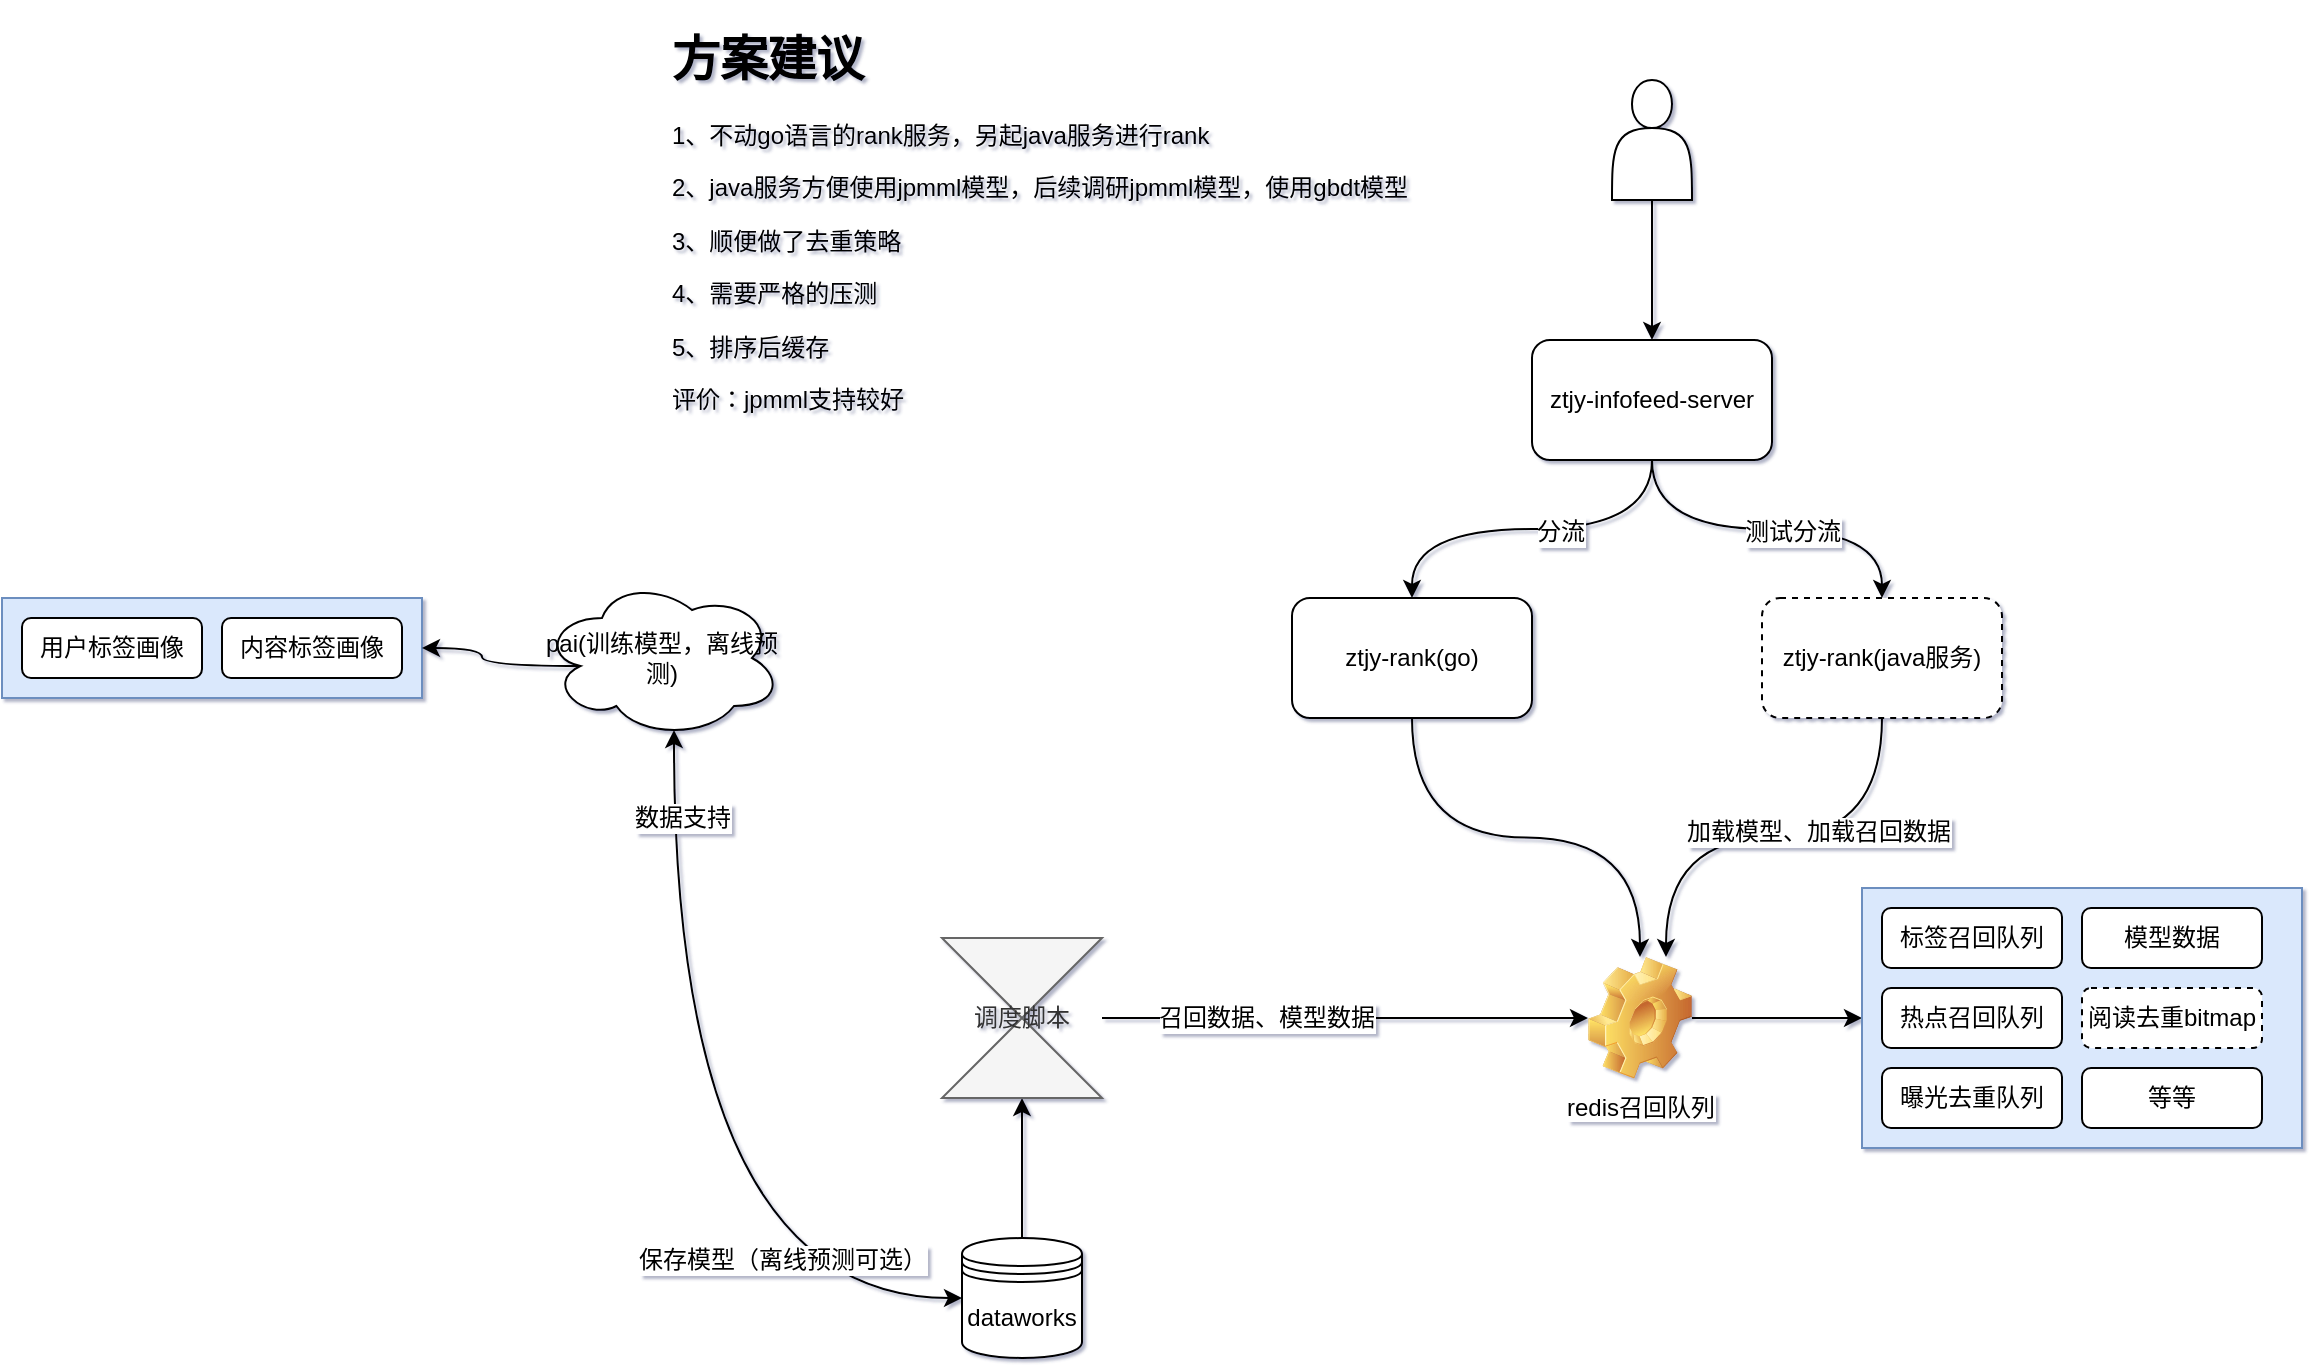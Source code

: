 <mxfile version="12.5.1" type="github">
  <diagram id="NLZLTCQ2kzsotbfR8RQm" name="第 1 页">
    <mxGraphModel dx="1824" dy="1012" grid="1" gridSize="10" guides="1" tooltips="1" connect="1" arrows="1" fold="1" page="0" pageScale="1" pageWidth="827" pageHeight="1169" background="none" math="0" shadow="1">
      <root>
        <mxCell id="0"/>
        <mxCell id="1" parent="0"/>
        <mxCell id="Hb7Wb0ZfLb483x7BZa_l-69" value="" style="rounded=0;whiteSpace=wrap;html=1;shadow=0;strokeColor=#6c8ebf;fillColor=#dae8fc;" vertex="1" parent="1">
          <mxGeometry x="-740" y="150" width="210" height="50" as="geometry"/>
        </mxCell>
        <mxCell id="Hb7Wb0ZfLb483x7BZa_l-23" style="edgeStyle=orthogonalEdgeStyle;curved=1;rounded=0;orthogonalLoop=1;jettySize=auto;html=1;exitX=0.5;exitY=0;exitDx=0;exitDy=0;entryX=0.5;entryY=1;entryDx=0;entryDy=0;" edge="1" parent="1" source="Hb7Wb0ZfLb483x7BZa_l-1" target="Hb7Wb0ZfLb483x7BZa_l-15">
          <mxGeometry relative="1" as="geometry"/>
        </mxCell>
        <mxCell id="Hb7Wb0ZfLb483x7BZa_l-1" value="dataworks" style="shape=datastore;whiteSpace=wrap;html=1;" vertex="1" parent="1">
          <mxGeometry x="-260" y="470" width="60" height="60" as="geometry"/>
        </mxCell>
        <mxCell id="Hb7Wb0ZfLb483x7BZa_l-7" value="" style="edgeStyle=orthogonalEdgeStyle;rounded=0;orthogonalLoop=1;jettySize=auto;html=1;" edge="1" parent="1" source="Hb7Wb0ZfLb483x7BZa_l-3" target="Hb7Wb0ZfLb483x7BZa_l-6">
          <mxGeometry relative="1" as="geometry"/>
        </mxCell>
        <mxCell id="Hb7Wb0ZfLb483x7BZa_l-3" value="" style="shape=actor;whiteSpace=wrap;html=1;" vertex="1" parent="1">
          <mxGeometry x="65" y="-109" width="40" height="60" as="geometry"/>
        </mxCell>
        <mxCell id="Hb7Wb0ZfLb483x7BZa_l-11" style="edgeStyle=orthogonalEdgeStyle;rounded=0;orthogonalLoop=1;jettySize=auto;html=1;exitX=0.5;exitY=1;exitDx=0;exitDy=0;entryX=0.5;entryY=0;entryDx=0;entryDy=0;curved=1;" edge="1" parent="1" source="Hb7Wb0ZfLb483x7BZa_l-6" target="Hb7Wb0ZfLb483x7BZa_l-10">
          <mxGeometry relative="1" as="geometry"/>
        </mxCell>
        <mxCell id="Hb7Wb0ZfLb483x7BZa_l-12" value="分流" style="text;html=1;align=center;verticalAlign=middle;resizable=0;points=[];labelBackgroundColor=#ffffff;" vertex="1" connectable="0" parent="Hb7Wb0ZfLb483x7BZa_l-11">
          <mxGeometry x="-0.287" y="1" relative="1" as="geometry">
            <mxPoint x="-13" as="offset"/>
          </mxGeometry>
        </mxCell>
        <mxCell id="Hb7Wb0ZfLb483x7BZa_l-21" style="edgeStyle=orthogonalEdgeStyle;curved=1;rounded=0;orthogonalLoop=1;jettySize=auto;html=1;exitX=0.5;exitY=1;exitDx=0;exitDy=0;" edge="1" parent="1" source="Hb7Wb0ZfLb483x7BZa_l-6" target="Hb7Wb0ZfLb483x7BZa_l-13">
          <mxGeometry relative="1" as="geometry"/>
        </mxCell>
        <mxCell id="Hb7Wb0ZfLb483x7BZa_l-22" value="测试分流" style="text;html=1;align=center;verticalAlign=middle;resizable=0;points=[];labelBackgroundColor=#ffffff;" vertex="1" connectable="0" parent="Hb7Wb0ZfLb483x7BZa_l-21">
          <mxGeometry x="0.133" y="-1" relative="1" as="geometry">
            <mxPoint as="offset"/>
          </mxGeometry>
        </mxCell>
        <mxCell id="Hb7Wb0ZfLb483x7BZa_l-6" value="ztjy-infofeed-server" style="rounded=1;whiteSpace=wrap;html=1;" vertex="1" parent="1">
          <mxGeometry x="25" y="21" width="120" height="60" as="geometry"/>
        </mxCell>
        <mxCell id="Hb7Wb0ZfLb483x7BZa_l-24" style="edgeStyle=orthogonalEdgeStyle;curved=1;rounded=0;orthogonalLoop=1;jettySize=auto;html=1;exitX=0.5;exitY=1;exitDx=0;exitDy=0;" edge="1" parent="1" source="Hb7Wb0ZfLb483x7BZa_l-10" target="Hb7Wb0ZfLb483x7BZa_l-14">
          <mxGeometry relative="1" as="geometry"/>
        </mxCell>
        <mxCell id="Hb7Wb0ZfLb483x7BZa_l-10" value="ztjy-rank(go)" style="rounded=1;whiteSpace=wrap;html=1;" vertex="1" parent="1">
          <mxGeometry x="-95" y="150" width="120" height="60" as="geometry"/>
        </mxCell>
        <mxCell id="Hb7Wb0ZfLb483x7BZa_l-25" style="edgeStyle=orthogonalEdgeStyle;curved=1;rounded=0;orthogonalLoop=1;jettySize=auto;html=1;exitX=0.5;exitY=1;exitDx=0;exitDy=0;entryX=0.75;entryY=0;entryDx=0;entryDy=0;" edge="1" parent="1" source="Hb7Wb0ZfLb483x7BZa_l-13" target="Hb7Wb0ZfLb483x7BZa_l-14">
          <mxGeometry relative="1" as="geometry"/>
        </mxCell>
        <mxCell id="Hb7Wb0ZfLb483x7BZa_l-33" value="加载模型、加载召回数据" style="text;html=1;align=center;verticalAlign=middle;resizable=0;points=[];labelBackgroundColor=#ffffff;" vertex="1" connectable="0" parent="Hb7Wb0ZfLb483x7BZa_l-25">
          <mxGeometry x="-0.503" y="-32" relative="1" as="geometry">
            <mxPoint as="offset"/>
          </mxGeometry>
        </mxCell>
        <mxCell id="Hb7Wb0ZfLb483x7BZa_l-13" value="ztjy-rank(java服务)" style="rounded=1;whiteSpace=wrap;html=1;dashed=1;" vertex="1" parent="1">
          <mxGeometry x="140" y="150" width="120" height="60" as="geometry"/>
        </mxCell>
        <mxCell id="Hb7Wb0ZfLb483x7BZa_l-61" style="edgeStyle=none;rounded=0;orthogonalLoop=1;jettySize=auto;html=1;exitX=1;exitY=0.5;exitDx=0;exitDy=0;entryX=0;entryY=0.5;entryDx=0;entryDy=0;fontColor=#000000;" edge="1" parent="1" source="Hb7Wb0ZfLb483x7BZa_l-14" target="Hb7Wb0ZfLb483x7BZa_l-58">
          <mxGeometry relative="1" as="geometry"/>
        </mxCell>
        <mxCell id="Hb7Wb0ZfLb483x7BZa_l-14" value="redis召回队列" style="shape=image;html=1;verticalLabelPosition=bottom;labelBackgroundColor=#ffffff;verticalAlign=top;imageAspect=1;aspect=fixed;image=img/clipart/Gear_128x128.png;rounded=1;" vertex="1" parent="1">
          <mxGeometry x="53" y="329.5" width="52" height="61" as="geometry"/>
        </mxCell>
        <mxCell id="Hb7Wb0ZfLb483x7BZa_l-20" style="rounded=0;orthogonalLoop=1;jettySize=auto;html=1;exitX=1;exitY=0.5;exitDx=0;exitDy=0;" edge="1" parent="1" source="Hb7Wb0ZfLb483x7BZa_l-15" target="Hb7Wb0ZfLb483x7BZa_l-14">
          <mxGeometry relative="1" as="geometry"/>
        </mxCell>
        <mxCell id="Hb7Wb0ZfLb483x7BZa_l-27" value="召回数据、模型数据" style="text;html=1;align=center;verticalAlign=middle;resizable=0;points=[];labelBackgroundColor=#ffffff;" vertex="1" connectable="0" parent="Hb7Wb0ZfLb483x7BZa_l-20">
          <mxGeometry x="-0.451" relative="1" as="geometry">
            <mxPoint x="15" as="offset"/>
          </mxGeometry>
        </mxCell>
        <mxCell id="Hb7Wb0ZfLb483x7BZa_l-15" value="调度脚本" style="shape=collate;whiteSpace=wrap;html=1;rounded=1;fillColor=#f5f5f5;strokeColor=#666666;fontColor=#333333;" vertex="1" parent="1">
          <mxGeometry x="-270" y="320" width="80" height="80" as="geometry"/>
        </mxCell>
        <mxCell id="Hb7Wb0ZfLb483x7BZa_l-30" style="edgeStyle=orthogonalEdgeStyle;rounded=0;orthogonalLoop=1;jettySize=auto;html=1;exitX=0.55;exitY=0.95;exitDx=0;exitDy=0;exitPerimeter=0;entryX=0;entryY=0.5;entryDx=0;entryDy=0;curved=1;startArrow=classic;startFill=1;" edge="1" parent="1" source="Hb7Wb0ZfLb483x7BZa_l-28" target="Hb7Wb0ZfLb483x7BZa_l-1">
          <mxGeometry relative="1" as="geometry">
            <Array as="points">
              <mxPoint x="-404" y="500"/>
            </Array>
          </mxGeometry>
        </mxCell>
        <mxCell id="Hb7Wb0ZfLb483x7BZa_l-35" value="保存模型（离线预测可选）" style="text;html=1;align=center;verticalAlign=middle;resizable=0;points=[];labelBackgroundColor=#ffffff;fontColor=#000000;" vertex="1" connectable="0" parent="Hb7Wb0ZfLb483x7BZa_l-30">
          <mxGeometry x="-0.115" y="27" relative="1" as="geometry">
            <mxPoint x="27" y="75" as="offset"/>
          </mxGeometry>
        </mxCell>
        <mxCell id="Hb7Wb0ZfLb483x7BZa_l-80" value="数据支持" style="text;html=1;align=center;verticalAlign=middle;resizable=0;points=[];labelBackgroundColor=#ffffff;fontColor=#000000;" vertex="1" connectable="0" parent="Hb7Wb0ZfLb483x7BZa_l-30">
          <mxGeometry x="-0.726" y="-1" relative="1" as="geometry">
            <mxPoint x="5" y="-15" as="offset"/>
          </mxGeometry>
        </mxCell>
        <mxCell id="Hb7Wb0ZfLb483x7BZa_l-81" style="edgeStyle=orthogonalEdgeStyle;rounded=0;orthogonalLoop=1;jettySize=auto;html=1;exitX=0.16;exitY=0.55;exitDx=0;exitDy=0;exitPerimeter=0;entryX=1;entryY=0.5;entryDx=0;entryDy=0;startArrow=none;startFill=0;fontColor=#000000;curved=1;" edge="1" parent="1" source="Hb7Wb0ZfLb483x7BZa_l-28" target="Hb7Wb0ZfLb483x7BZa_l-69">
          <mxGeometry relative="1" as="geometry"/>
        </mxCell>
        <mxCell id="Hb7Wb0ZfLb483x7BZa_l-28" value="pai(训练模型，离线预测)" style="ellipse;shape=cloud;whiteSpace=wrap;html=1;rounded=1;shadow=0;strokeColor=#000000;fillColor=#ffffff;" vertex="1" parent="1">
          <mxGeometry x="-470" y="140" width="120" height="80" as="geometry"/>
        </mxCell>
        <mxCell id="Hb7Wb0ZfLb483x7BZa_l-34" value="&lt;h1&gt;方案建议&lt;/h1&gt;&lt;p&gt;1、不动go语言的rank服务，另起java服务进行rank&lt;/p&gt;&lt;p&gt;2、java服务方便使用jpmml模型，后续调研jpmml模型，使用gbdt模型&lt;/p&gt;&lt;p&gt;3、顺便做了去重策略&lt;/p&gt;&lt;p&gt;4、需要严格的压测&lt;/p&gt;&lt;p&gt;5、排序后缓存&lt;/p&gt;&lt;p&gt;评价：jpmml支持较好&lt;/p&gt;" style="text;html=1;strokeColor=none;fillColor=none;spacing=5;spacingTop=-20;whiteSpace=wrap;overflow=hidden;rounded=0;shadow=0;fontStyle=0;fontColor=#000000;" vertex="1" parent="1">
          <mxGeometry x="-410" y="-139" width="410" height="209" as="geometry"/>
        </mxCell>
        <mxCell id="Hb7Wb0ZfLb483x7BZa_l-68" value="" style="group" vertex="1" connectable="0" parent="1">
          <mxGeometry x="190" y="295" width="220" height="130" as="geometry"/>
        </mxCell>
        <mxCell id="Hb7Wb0ZfLb483x7BZa_l-58" value="" style="rounded=0;whiteSpace=wrap;html=1;shadow=0;strokeColor=#6c8ebf;fillColor=#dae8fc;" vertex="1" parent="Hb7Wb0ZfLb483x7BZa_l-68">
          <mxGeometry width="220" height="130" as="geometry"/>
        </mxCell>
        <mxCell id="Hb7Wb0ZfLb483x7BZa_l-62" value="标签召回队列" style="rounded=1;whiteSpace=wrap;html=1;shadow=0;strokeColor=#000000;fillColor=#ffffff;fontColor=#000000;" vertex="1" parent="Hb7Wb0ZfLb483x7BZa_l-68">
          <mxGeometry x="10" y="10" width="90" height="30" as="geometry"/>
        </mxCell>
        <mxCell id="Hb7Wb0ZfLb483x7BZa_l-63" value="模型数据" style="rounded=1;whiteSpace=wrap;html=1;shadow=0;strokeColor=#000000;fillColor=#ffffff;fontColor=#000000;" vertex="1" parent="Hb7Wb0ZfLb483x7BZa_l-68">
          <mxGeometry x="110" y="10" width="90" height="30" as="geometry"/>
        </mxCell>
        <mxCell id="Hb7Wb0ZfLb483x7BZa_l-64" value="热点召回队列" style="rounded=1;whiteSpace=wrap;html=1;shadow=0;strokeColor=#000000;fillColor=#ffffff;fontColor=#000000;" vertex="1" parent="Hb7Wb0ZfLb483x7BZa_l-68">
          <mxGeometry x="10" y="50" width="90" height="30" as="geometry"/>
        </mxCell>
        <mxCell id="Hb7Wb0ZfLb483x7BZa_l-65" value="阅读去重bitmap" style="rounded=1;whiteSpace=wrap;html=1;shadow=0;strokeColor=#000000;fillColor=#ffffff;fontColor=#000000;dashed=1;" vertex="1" parent="Hb7Wb0ZfLb483x7BZa_l-68">
          <mxGeometry x="110" y="50" width="90" height="30" as="geometry"/>
        </mxCell>
        <mxCell id="Hb7Wb0ZfLb483x7BZa_l-66" value="曝光去重队列" style="rounded=1;whiteSpace=wrap;html=1;shadow=0;strokeColor=#000000;fillColor=#ffffff;fontColor=#000000;" vertex="1" parent="Hb7Wb0ZfLb483x7BZa_l-68">
          <mxGeometry x="10" y="90" width="90" height="30" as="geometry"/>
        </mxCell>
        <mxCell id="Hb7Wb0ZfLb483x7BZa_l-67" value="等等" style="rounded=1;whiteSpace=wrap;html=1;shadow=0;strokeColor=#000000;fillColor=#ffffff;fontColor=#000000;" vertex="1" parent="Hb7Wb0ZfLb483x7BZa_l-68">
          <mxGeometry x="110" y="90" width="90" height="30" as="geometry"/>
        </mxCell>
        <mxCell id="Hb7Wb0ZfLb483x7BZa_l-78" value="用户标签画像" style="rounded=1;whiteSpace=wrap;html=1;shadow=0;strokeColor=#000000;fillColor=#ffffff;fontColor=#000000;" vertex="1" parent="1">
          <mxGeometry x="-730" y="160" width="90" height="30" as="geometry"/>
        </mxCell>
        <mxCell id="Hb7Wb0ZfLb483x7BZa_l-79" value="内容标签画像" style="rounded=1;whiteSpace=wrap;html=1;shadow=0;strokeColor=#000000;fillColor=#ffffff;fontColor=#000000;" vertex="1" parent="1">
          <mxGeometry x="-630" y="160" width="90" height="30" as="geometry"/>
        </mxCell>
      </root>
    </mxGraphModel>
  </diagram>
</mxfile>
